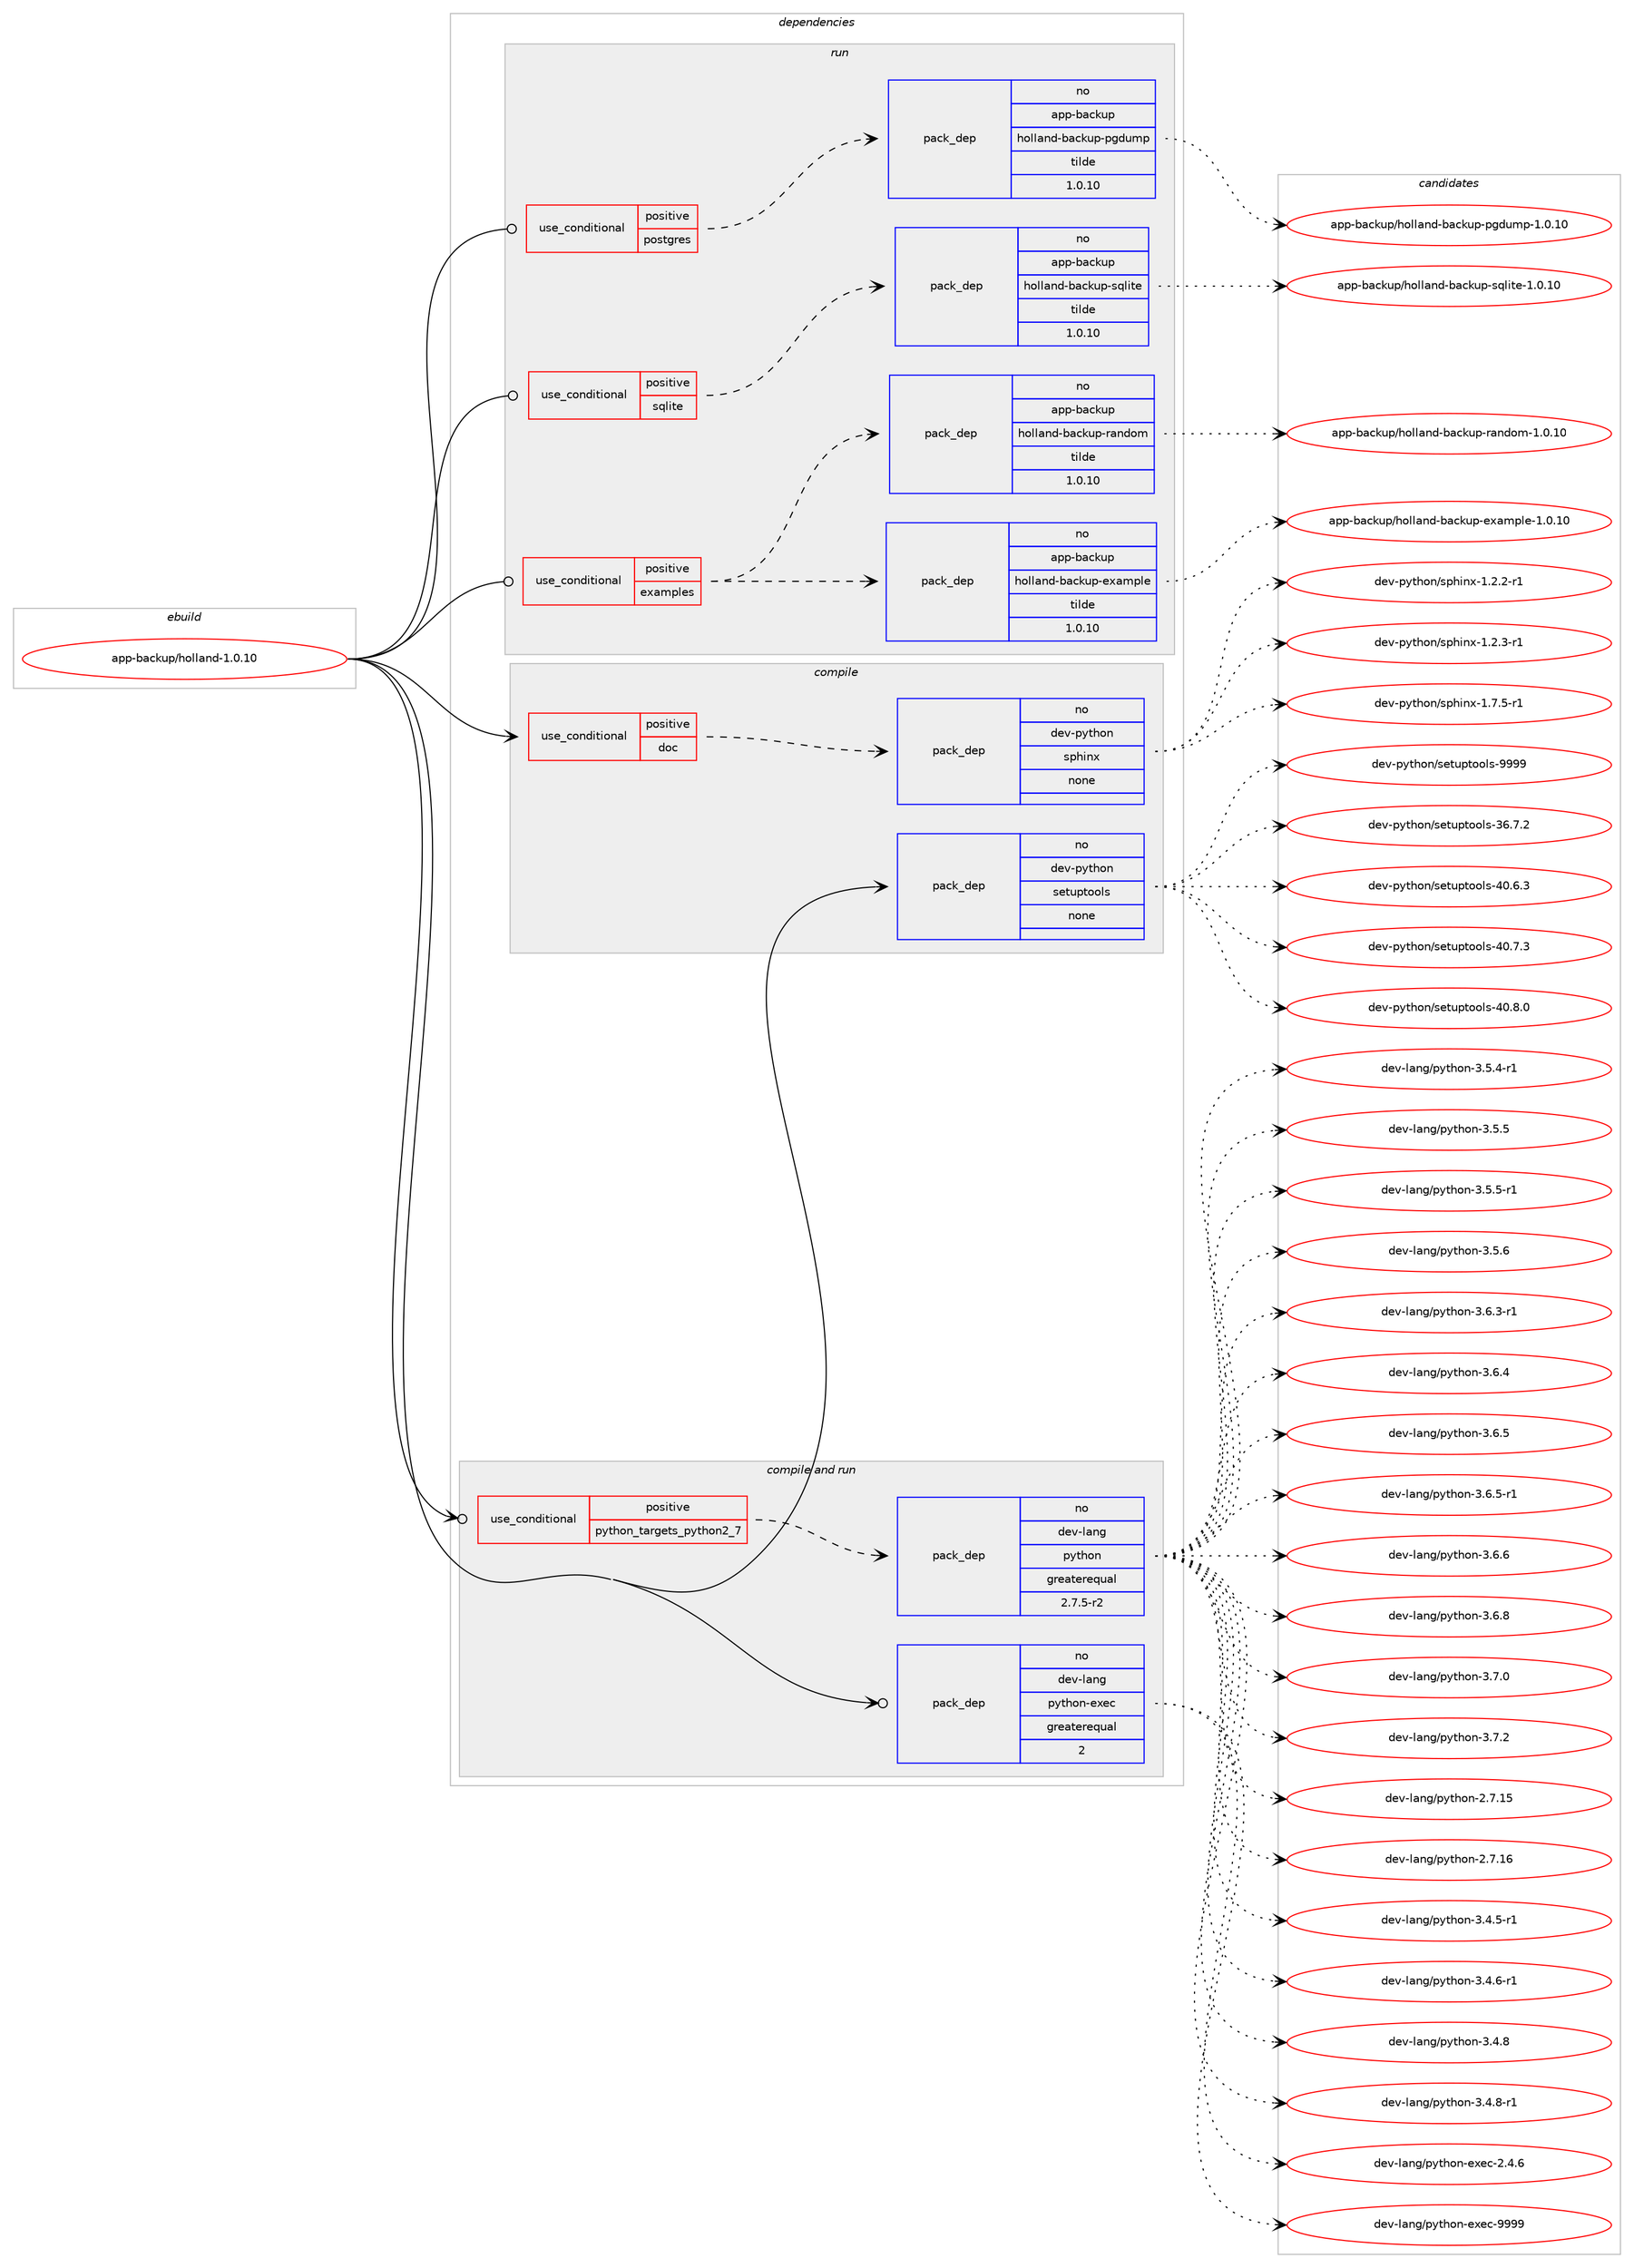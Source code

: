 digraph prolog {

# *************
# Graph options
# *************

newrank=true;
concentrate=true;
compound=true;
graph [rankdir=LR,fontname=Helvetica,fontsize=10,ranksep=1.5];#, ranksep=2.5, nodesep=0.2];
edge  [arrowhead=vee];
node  [fontname=Helvetica,fontsize=10];

# **********
# The ebuild
# **********

subgraph cluster_leftcol {
color=gray;
rank=same;
label=<<i>ebuild</i>>;
id [label="app-backup/holland-1.0.10", color=red, width=4, href="../app-backup/holland-1.0.10.svg"];
}

# ****************
# The dependencies
# ****************

subgraph cluster_midcol {
color=gray;
label=<<i>dependencies</i>>;
subgraph cluster_compile {
fillcolor="#eeeeee";
style=filled;
label=<<i>compile</i>>;
subgraph cond347312 {
dependency1273756 [label=<<TABLE BORDER="0" CELLBORDER="1" CELLSPACING="0" CELLPADDING="4"><TR><TD ROWSPAN="3" CELLPADDING="10">use_conditional</TD></TR><TR><TD>positive</TD></TR><TR><TD>doc</TD></TR></TABLE>>, shape=none, color=red];
subgraph pack906670 {
dependency1273757 [label=<<TABLE BORDER="0" CELLBORDER="1" CELLSPACING="0" CELLPADDING="4" WIDTH="220"><TR><TD ROWSPAN="6" CELLPADDING="30">pack_dep</TD></TR><TR><TD WIDTH="110">no</TD></TR><TR><TD>dev-python</TD></TR><TR><TD>sphinx</TD></TR><TR><TD>none</TD></TR><TR><TD></TD></TR></TABLE>>, shape=none, color=blue];
}
dependency1273756:e -> dependency1273757:w [weight=20,style="dashed",arrowhead="vee"];
}
id:e -> dependency1273756:w [weight=20,style="solid",arrowhead="vee"];
subgraph pack906671 {
dependency1273758 [label=<<TABLE BORDER="0" CELLBORDER="1" CELLSPACING="0" CELLPADDING="4" WIDTH="220"><TR><TD ROWSPAN="6" CELLPADDING="30">pack_dep</TD></TR><TR><TD WIDTH="110">no</TD></TR><TR><TD>dev-python</TD></TR><TR><TD>setuptools</TD></TR><TR><TD>none</TD></TR><TR><TD></TD></TR></TABLE>>, shape=none, color=blue];
}
id:e -> dependency1273758:w [weight=20,style="solid",arrowhead="vee"];
}
subgraph cluster_compileandrun {
fillcolor="#eeeeee";
style=filled;
label=<<i>compile and run</i>>;
subgraph cond347313 {
dependency1273759 [label=<<TABLE BORDER="0" CELLBORDER="1" CELLSPACING="0" CELLPADDING="4"><TR><TD ROWSPAN="3" CELLPADDING="10">use_conditional</TD></TR><TR><TD>positive</TD></TR><TR><TD>python_targets_python2_7</TD></TR></TABLE>>, shape=none, color=red];
subgraph pack906672 {
dependency1273760 [label=<<TABLE BORDER="0" CELLBORDER="1" CELLSPACING="0" CELLPADDING="4" WIDTH="220"><TR><TD ROWSPAN="6" CELLPADDING="30">pack_dep</TD></TR><TR><TD WIDTH="110">no</TD></TR><TR><TD>dev-lang</TD></TR><TR><TD>python</TD></TR><TR><TD>greaterequal</TD></TR><TR><TD>2.7.5-r2</TD></TR></TABLE>>, shape=none, color=blue];
}
dependency1273759:e -> dependency1273760:w [weight=20,style="dashed",arrowhead="vee"];
}
id:e -> dependency1273759:w [weight=20,style="solid",arrowhead="odotvee"];
subgraph pack906673 {
dependency1273761 [label=<<TABLE BORDER="0" CELLBORDER="1" CELLSPACING="0" CELLPADDING="4" WIDTH="220"><TR><TD ROWSPAN="6" CELLPADDING="30">pack_dep</TD></TR><TR><TD WIDTH="110">no</TD></TR><TR><TD>dev-lang</TD></TR><TR><TD>python-exec</TD></TR><TR><TD>greaterequal</TD></TR><TR><TD>2</TD></TR></TABLE>>, shape=none, color=blue];
}
id:e -> dependency1273761:w [weight=20,style="solid",arrowhead="odotvee"];
}
subgraph cluster_run {
fillcolor="#eeeeee";
style=filled;
label=<<i>run</i>>;
subgraph cond347314 {
dependency1273762 [label=<<TABLE BORDER="0" CELLBORDER="1" CELLSPACING="0" CELLPADDING="4"><TR><TD ROWSPAN="3" CELLPADDING="10">use_conditional</TD></TR><TR><TD>positive</TD></TR><TR><TD>examples</TD></TR></TABLE>>, shape=none, color=red];
subgraph pack906674 {
dependency1273763 [label=<<TABLE BORDER="0" CELLBORDER="1" CELLSPACING="0" CELLPADDING="4" WIDTH="220"><TR><TD ROWSPAN="6" CELLPADDING="30">pack_dep</TD></TR><TR><TD WIDTH="110">no</TD></TR><TR><TD>app-backup</TD></TR><TR><TD>holland-backup-example</TD></TR><TR><TD>tilde</TD></TR><TR><TD>1.0.10</TD></TR></TABLE>>, shape=none, color=blue];
}
dependency1273762:e -> dependency1273763:w [weight=20,style="dashed",arrowhead="vee"];
subgraph pack906675 {
dependency1273764 [label=<<TABLE BORDER="0" CELLBORDER="1" CELLSPACING="0" CELLPADDING="4" WIDTH="220"><TR><TD ROWSPAN="6" CELLPADDING="30">pack_dep</TD></TR><TR><TD WIDTH="110">no</TD></TR><TR><TD>app-backup</TD></TR><TR><TD>holland-backup-random</TD></TR><TR><TD>tilde</TD></TR><TR><TD>1.0.10</TD></TR></TABLE>>, shape=none, color=blue];
}
dependency1273762:e -> dependency1273764:w [weight=20,style="dashed",arrowhead="vee"];
}
id:e -> dependency1273762:w [weight=20,style="solid",arrowhead="odot"];
subgraph cond347315 {
dependency1273765 [label=<<TABLE BORDER="0" CELLBORDER="1" CELLSPACING="0" CELLPADDING="4"><TR><TD ROWSPAN="3" CELLPADDING="10">use_conditional</TD></TR><TR><TD>positive</TD></TR><TR><TD>postgres</TD></TR></TABLE>>, shape=none, color=red];
subgraph pack906676 {
dependency1273766 [label=<<TABLE BORDER="0" CELLBORDER="1" CELLSPACING="0" CELLPADDING="4" WIDTH="220"><TR><TD ROWSPAN="6" CELLPADDING="30">pack_dep</TD></TR><TR><TD WIDTH="110">no</TD></TR><TR><TD>app-backup</TD></TR><TR><TD>holland-backup-pgdump</TD></TR><TR><TD>tilde</TD></TR><TR><TD>1.0.10</TD></TR></TABLE>>, shape=none, color=blue];
}
dependency1273765:e -> dependency1273766:w [weight=20,style="dashed",arrowhead="vee"];
}
id:e -> dependency1273765:w [weight=20,style="solid",arrowhead="odot"];
subgraph cond347316 {
dependency1273767 [label=<<TABLE BORDER="0" CELLBORDER="1" CELLSPACING="0" CELLPADDING="4"><TR><TD ROWSPAN="3" CELLPADDING="10">use_conditional</TD></TR><TR><TD>positive</TD></TR><TR><TD>sqlite</TD></TR></TABLE>>, shape=none, color=red];
subgraph pack906677 {
dependency1273768 [label=<<TABLE BORDER="0" CELLBORDER="1" CELLSPACING="0" CELLPADDING="4" WIDTH="220"><TR><TD ROWSPAN="6" CELLPADDING="30">pack_dep</TD></TR><TR><TD WIDTH="110">no</TD></TR><TR><TD>app-backup</TD></TR><TR><TD>holland-backup-sqlite</TD></TR><TR><TD>tilde</TD></TR><TR><TD>1.0.10</TD></TR></TABLE>>, shape=none, color=blue];
}
dependency1273767:e -> dependency1273768:w [weight=20,style="dashed",arrowhead="vee"];
}
id:e -> dependency1273767:w [weight=20,style="solid",arrowhead="odot"];
}
}

# **************
# The candidates
# **************

subgraph cluster_choices {
rank=same;
color=gray;
label=<<i>candidates</i>>;

subgraph choice906670 {
color=black;
nodesep=1;
choice10010111845112121116104111110471151121041051101204549465046504511449 [label="dev-python/sphinx-1.2.2-r1", color=red, width=4,href="../dev-python/sphinx-1.2.2-r1.svg"];
choice10010111845112121116104111110471151121041051101204549465046514511449 [label="dev-python/sphinx-1.2.3-r1", color=red, width=4,href="../dev-python/sphinx-1.2.3-r1.svg"];
choice10010111845112121116104111110471151121041051101204549465546534511449 [label="dev-python/sphinx-1.7.5-r1", color=red, width=4,href="../dev-python/sphinx-1.7.5-r1.svg"];
dependency1273757:e -> choice10010111845112121116104111110471151121041051101204549465046504511449:w [style=dotted,weight="100"];
dependency1273757:e -> choice10010111845112121116104111110471151121041051101204549465046514511449:w [style=dotted,weight="100"];
dependency1273757:e -> choice10010111845112121116104111110471151121041051101204549465546534511449:w [style=dotted,weight="100"];
}
subgraph choice906671 {
color=black;
nodesep=1;
choice100101118451121211161041111104711510111611711211611111110811545515446554650 [label="dev-python/setuptools-36.7.2", color=red, width=4,href="../dev-python/setuptools-36.7.2.svg"];
choice100101118451121211161041111104711510111611711211611111110811545524846544651 [label="dev-python/setuptools-40.6.3", color=red, width=4,href="../dev-python/setuptools-40.6.3.svg"];
choice100101118451121211161041111104711510111611711211611111110811545524846554651 [label="dev-python/setuptools-40.7.3", color=red, width=4,href="../dev-python/setuptools-40.7.3.svg"];
choice100101118451121211161041111104711510111611711211611111110811545524846564648 [label="dev-python/setuptools-40.8.0", color=red, width=4,href="../dev-python/setuptools-40.8.0.svg"];
choice10010111845112121116104111110471151011161171121161111111081154557575757 [label="dev-python/setuptools-9999", color=red, width=4,href="../dev-python/setuptools-9999.svg"];
dependency1273758:e -> choice100101118451121211161041111104711510111611711211611111110811545515446554650:w [style=dotted,weight="100"];
dependency1273758:e -> choice100101118451121211161041111104711510111611711211611111110811545524846544651:w [style=dotted,weight="100"];
dependency1273758:e -> choice100101118451121211161041111104711510111611711211611111110811545524846554651:w [style=dotted,weight="100"];
dependency1273758:e -> choice100101118451121211161041111104711510111611711211611111110811545524846564648:w [style=dotted,weight="100"];
dependency1273758:e -> choice10010111845112121116104111110471151011161171121161111111081154557575757:w [style=dotted,weight="100"];
}
subgraph choice906672 {
color=black;
nodesep=1;
choice10010111845108971101034711212111610411111045504655464953 [label="dev-lang/python-2.7.15", color=red, width=4,href="../dev-lang/python-2.7.15.svg"];
choice10010111845108971101034711212111610411111045504655464954 [label="dev-lang/python-2.7.16", color=red, width=4,href="../dev-lang/python-2.7.16.svg"];
choice1001011184510897110103471121211161041111104551465246534511449 [label="dev-lang/python-3.4.5-r1", color=red, width=4,href="../dev-lang/python-3.4.5-r1.svg"];
choice1001011184510897110103471121211161041111104551465246544511449 [label="dev-lang/python-3.4.6-r1", color=red, width=4,href="../dev-lang/python-3.4.6-r1.svg"];
choice100101118451089711010347112121116104111110455146524656 [label="dev-lang/python-3.4.8", color=red, width=4,href="../dev-lang/python-3.4.8.svg"];
choice1001011184510897110103471121211161041111104551465246564511449 [label="dev-lang/python-3.4.8-r1", color=red, width=4,href="../dev-lang/python-3.4.8-r1.svg"];
choice1001011184510897110103471121211161041111104551465346524511449 [label="dev-lang/python-3.5.4-r1", color=red, width=4,href="../dev-lang/python-3.5.4-r1.svg"];
choice100101118451089711010347112121116104111110455146534653 [label="dev-lang/python-3.5.5", color=red, width=4,href="../dev-lang/python-3.5.5.svg"];
choice1001011184510897110103471121211161041111104551465346534511449 [label="dev-lang/python-3.5.5-r1", color=red, width=4,href="../dev-lang/python-3.5.5-r1.svg"];
choice100101118451089711010347112121116104111110455146534654 [label="dev-lang/python-3.5.6", color=red, width=4,href="../dev-lang/python-3.5.6.svg"];
choice1001011184510897110103471121211161041111104551465446514511449 [label="dev-lang/python-3.6.3-r1", color=red, width=4,href="../dev-lang/python-3.6.3-r1.svg"];
choice100101118451089711010347112121116104111110455146544652 [label="dev-lang/python-3.6.4", color=red, width=4,href="../dev-lang/python-3.6.4.svg"];
choice100101118451089711010347112121116104111110455146544653 [label="dev-lang/python-3.6.5", color=red, width=4,href="../dev-lang/python-3.6.5.svg"];
choice1001011184510897110103471121211161041111104551465446534511449 [label="dev-lang/python-3.6.5-r1", color=red, width=4,href="../dev-lang/python-3.6.5-r1.svg"];
choice100101118451089711010347112121116104111110455146544654 [label="dev-lang/python-3.6.6", color=red, width=4,href="../dev-lang/python-3.6.6.svg"];
choice100101118451089711010347112121116104111110455146544656 [label="dev-lang/python-3.6.8", color=red, width=4,href="../dev-lang/python-3.6.8.svg"];
choice100101118451089711010347112121116104111110455146554648 [label="dev-lang/python-3.7.0", color=red, width=4,href="../dev-lang/python-3.7.0.svg"];
choice100101118451089711010347112121116104111110455146554650 [label="dev-lang/python-3.7.2", color=red, width=4,href="../dev-lang/python-3.7.2.svg"];
dependency1273760:e -> choice10010111845108971101034711212111610411111045504655464953:w [style=dotted,weight="100"];
dependency1273760:e -> choice10010111845108971101034711212111610411111045504655464954:w [style=dotted,weight="100"];
dependency1273760:e -> choice1001011184510897110103471121211161041111104551465246534511449:w [style=dotted,weight="100"];
dependency1273760:e -> choice1001011184510897110103471121211161041111104551465246544511449:w [style=dotted,weight="100"];
dependency1273760:e -> choice100101118451089711010347112121116104111110455146524656:w [style=dotted,weight="100"];
dependency1273760:e -> choice1001011184510897110103471121211161041111104551465246564511449:w [style=dotted,weight="100"];
dependency1273760:e -> choice1001011184510897110103471121211161041111104551465346524511449:w [style=dotted,weight="100"];
dependency1273760:e -> choice100101118451089711010347112121116104111110455146534653:w [style=dotted,weight="100"];
dependency1273760:e -> choice1001011184510897110103471121211161041111104551465346534511449:w [style=dotted,weight="100"];
dependency1273760:e -> choice100101118451089711010347112121116104111110455146534654:w [style=dotted,weight="100"];
dependency1273760:e -> choice1001011184510897110103471121211161041111104551465446514511449:w [style=dotted,weight="100"];
dependency1273760:e -> choice100101118451089711010347112121116104111110455146544652:w [style=dotted,weight="100"];
dependency1273760:e -> choice100101118451089711010347112121116104111110455146544653:w [style=dotted,weight="100"];
dependency1273760:e -> choice1001011184510897110103471121211161041111104551465446534511449:w [style=dotted,weight="100"];
dependency1273760:e -> choice100101118451089711010347112121116104111110455146544654:w [style=dotted,weight="100"];
dependency1273760:e -> choice100101118451089711010347112121116104111110455146544656:w [style=dotted,weight="100"];
dependency1273760:e -> choice100101118451089711010347112121116104111110455146554648:w [style=dotted,weight="100"];
dependency1273760:e -> choice100101118451089711010347112121116104111110455146554650:w [style=dotted,weight="100"];
}
subgraph choice906673 {
color=black;
nodesep=1;
choice1001011184510897110103471121211161041111104510112010199455046524654 [label="dev-lang/python-exec-2.4.6", color=red, width=4,href="../dev-lang/python-exec-2.4.6.svg"];
choice10010111845108971101034711212111610411111045101120101994557575757 [label="dev-lang/python-exec-9999", color=red, width=4,href="../dev-lang/python-exec-9999.svg"];
dependency1273761:e -> choice1001011184510897110103471121211161041111104510112010199455046524654:w [style=dotted,weight="100"];
dependency1273761:e -> choice10010111845108971101034711212111610411111045101120101994557575757:w [style=dotted,weight="100"];
}
subgraph choice906674 {
color=black;
nodesep=1;
choice9711211245989799107117112471041111081089711010045989799107117112451011209710911210810145494648464948 [label="app-backup/holland-backup-example-1.0.10", color=red, width=4,href="../app-backup/holland-backup-example-1.0.10.svg"];
dependency1273763:e -> choice9711211245989799107117112471041111081089711010045989799107117112451011209710911210810145494648464948:w [style=dotted,weight="100"];
}
subgraph choice906675 {
color=black;
nodesep=1;
choice9711211245989799107117112471041111081089711010045989799107117112451149711010011110945494648464948 [label="app-backup/holland-backup-random-1.0.10", color=red, width=4,href="../app-backup/holland-backup-random-1.0.10.svg"];
dependency1273764:e -> choice9711211245989799107117112471041111081089711010045989799107117112451149711010011110945494648464948:w [style=dotted,weight="100"];
}
subgraph choice906676 {
color=black;
nodesep=1;
choice97112112459897991071171124710411110810897110100459897991071171124511210310011710911245494648464948 [label="app-backup/holland-backup-pgdump-1.0.10", color=red, width=4,href="../app-backup/holland-backup-pgdump-1.0.10.svg"];
dependency1273766:e -> choice97112112459897991071171124710411110810897110100459897991071171124511210310011710911245494648464948:w [style=dotted,weight="100"];
}
subgraph choice906677 {
color=black;
nodesep=1;
choice97112112459897991071171124710411110810897110100459897991071171124511511310810511610145494648464948 [label="app-backup/holland-backup-sqlite-1.0.10", color=red, width=4,href="../app-backup/holland-backup-sqlite-1.0.10.svg"];
dependency1273768:e -> choice97112112459897991071171124710411110810897110100459897991071171124511511310810511610145494648464948:w [style=dotted,weight="100"];
}
}

}
